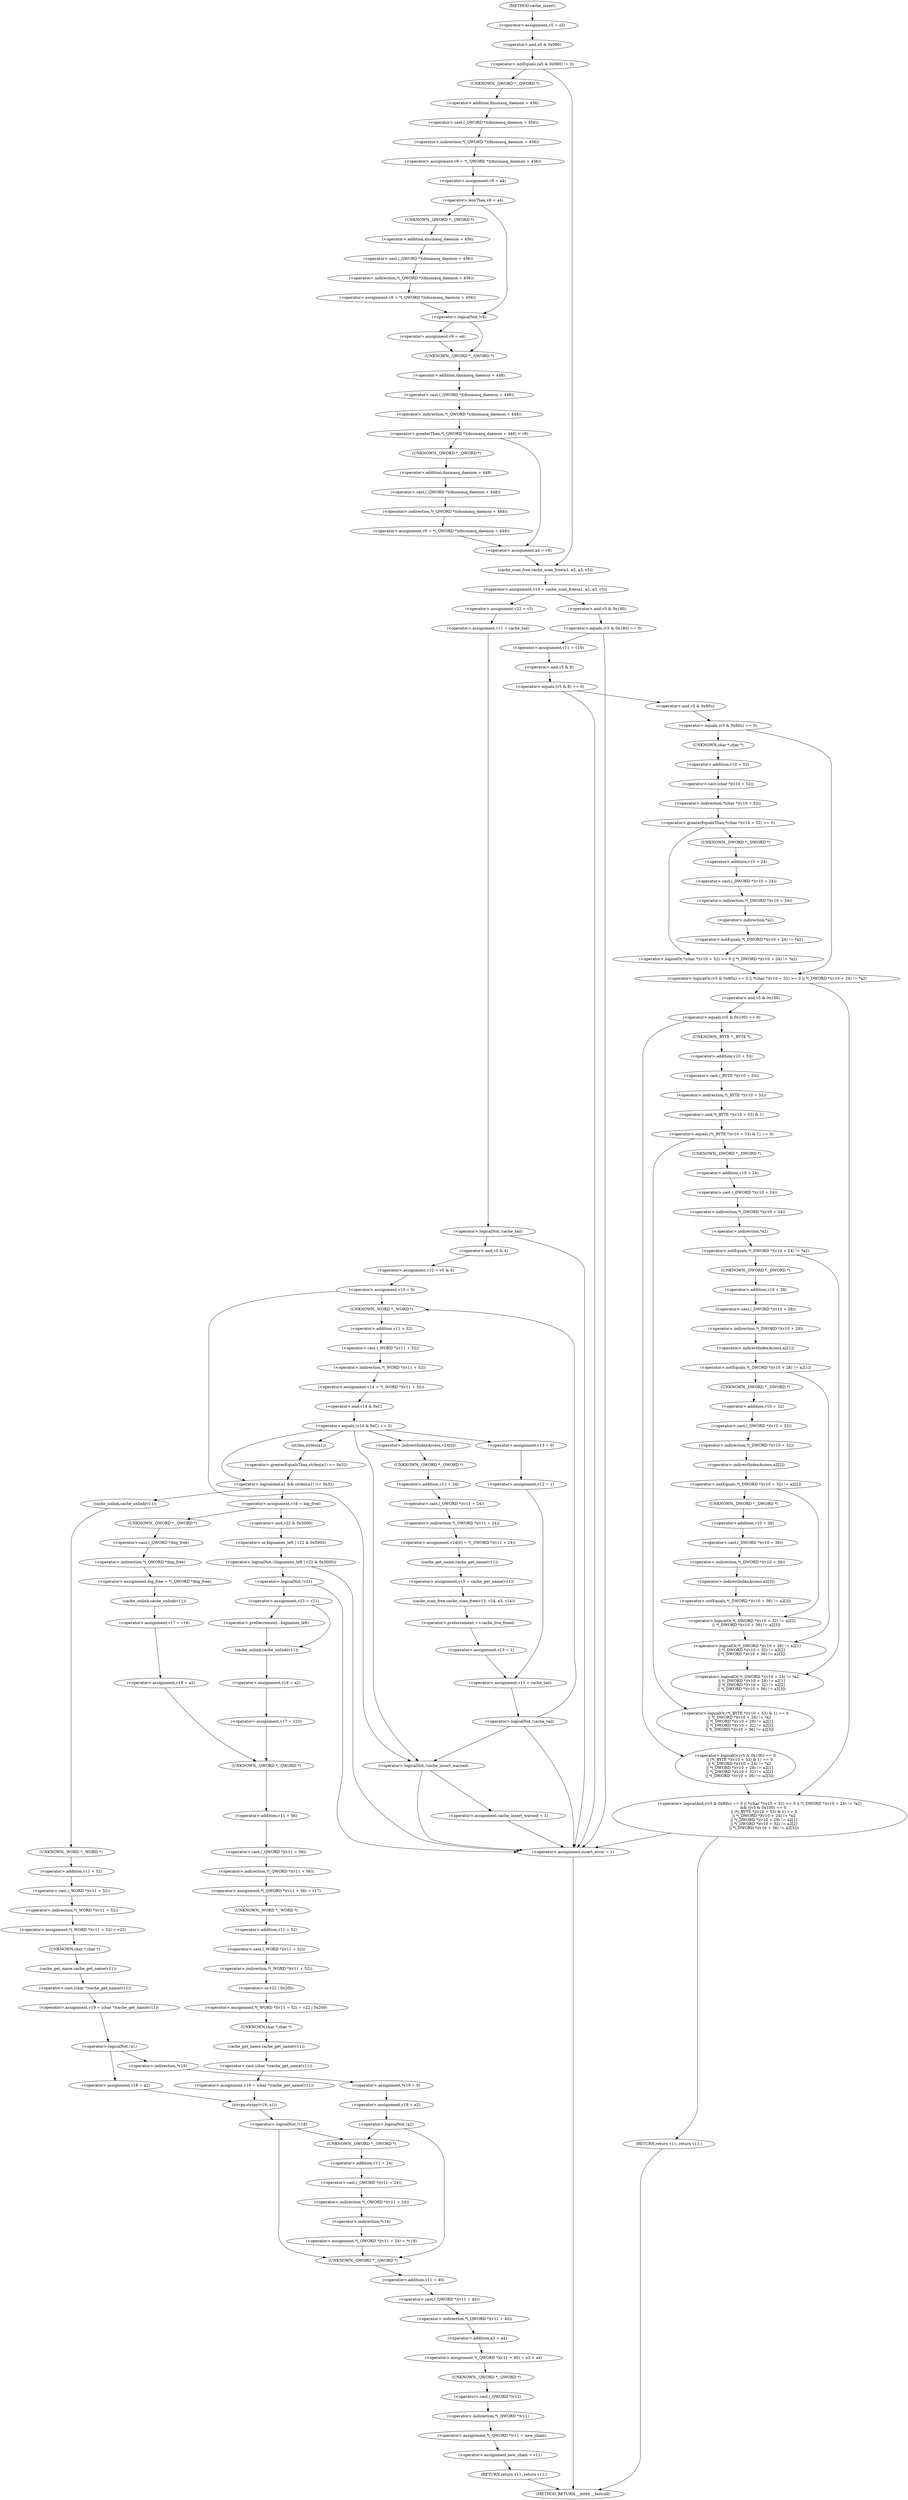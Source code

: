 digraph cache_insert {  
"1000142" [label = "(<operator>.assignment,v5 = a5)" ]
"1000146" [label = "(<operator>.notEquals,(a5 & 0x980) != 0)" ]
"1000147" [label = "(<operator>.and,a5 & 0x980)" ]
"1000152" [label = "(<operator>.assignment,v8 = *(_QWORD *)(dnsmasq_daemon + 456))" ]
"1000154" [label = "(<operator>.indirection,*(_QWORD *)(dnsmasq_daemon + 456))" ]
"1000155" [label = "(<operator>.cast,(_QWORD *)(dnsmasq_daemon + 456))" ]
"1000156" [label = "(UNKNOWN,_QWORD *,_QWORD *)" ]
"1000157" [label = "(<operator>.addition,dnsmasq_daemon + 456)" ]
"1000160" [label = "(<operator>.assignment,v9 = a4)" ]
"1000164" [label = "(<operator>.lessThan,v8 < a4)" ]
"1000167" [label = "(<operator>.assignment,v9 = *(_QWORD *)(dnsmasq_daemon + 456))" ]
"1000169" [label = "(<operator>.indirection,*(_QWORD *)(dnsmasq_daemon + 456))" ]
"1000170" [label = "(<operator>.cast,(_QWORD *)(dnsmasq_daemon + 456))" ]
"1000171" [label = "(UNKNOWN,_QWORD *,_QWORD *)" ]
"1000172" [label = "(<operator>.addition,dnsmasq_daemon + 456)" ]
"1000176" [label = "(<operator>.logicalNot,!v8)" ]
"1000178" [label = "(<operator>.assignment,v9 = a4)" ]
"1000182" [label = "(<operator>.greaterThan,*(_QWORD *)(dnsmasq_daemon + 448) > v9)" ]
"1000183" [label = "(<operator>.indirection,*(_QWORD *)(dnsmasq_daemon + 448))" ]
"1000184" [label = "(<operator>.cast,(_QWORD *)(dnsmasq_daemon + 448))" ]
"1000185" [label = "(UNKNOWN,_QWORD *,_QWORD *)" ]
"1000186" [label = "(<operator>.addition,dnsmasq_daemon + 448)" ]
"1000190" [label = "(<operator>.assignment,v9 = *(_QWORD *)(dnsmasq_daemon + 448))" ]
"1000192" [label = "(<operator>.indirection,*(_QWORD *)(dnsmasq_daemon + 448))" ]
"1000193" [label = "(<operator>.cast,(_QWORD *)(dnsmasq_daemon + 448))" ]
"1000194" [label = "(UNKNOWN,_QWORD *,_QWORD *)" ]
"1000195" [label = "(<operator>.addition,dnsmasq_daemon + 448)" ]
"1000198" [label = "(<operator>.assignment,a4 = v9)" ]
"1000204" [label = "(<operator>.assignment,v10 = cache_scan_free(a1, a2, a3, v5))" ]
"1000206" [label = "(cache_scan_free,cache_scan_free(a1, a2, a3, v5))" ]
"1000215" [label = "(<operator>.equals,(v5 & 0x180) == 0)" ]
"1000216" [label = "(<operator>.and,v5 & 0x180)" ]
"1000221" [label = "(<operator>.assignment,v11 = v10)" ]
"1000225" [label = "(<operator>.equals,(v5 & 8) == 0)" ]
"1000226" [label = "(<operator>.and,v5 & 8)" ]
"1000232" [label = "(<operator>.logicalAnd,((v5 & 0x80u) == 0 || *(char *)(v10 + 52) >= 0 || *(_DWORD *)(v10 + 24) != *a2)\n      && ((v5 & 0x100) == 0\n       || (*(_BYTE *)(v10 + 53) & 1) == 0\n       || *(_DWORD *)(v10 + 24) != *a2\n       || *(_DWORD *)(v10 + 28) != a2[1]\n       || *(_DWORD *)(v10 + 32) != a2[2]\n       || *(_DWORD *)(v10 + 36) != a2[3]))" ]
"1000233" [label = "(<operator>.logicalOr,(v5 & 0x80u) == 0 || *(char *)(v10 + 52) >= 0 || *(_DWORD *)(v10 + 24) != *a2)" ]
"1000234" [label = "(<operator>.equals,(v5 & 0x80u) == 0)" ]
"1000235" [label = "(<operator>.and,v5 & 0x80u)" ]
"1000239" [label = "(<operator>.logicalOr,*(char *)(v10 + 52) >= 0 || *(_DWORD *)(v10 + 24) != *a2)" ]
"1000240" [label = "(<operator>.greaterEqualsThan,*(char *)(v10 + 52) >= 0)" ]
"1000241" [label = "(<operator>.indirection,*(char *)(v10 + 52))" ]
"1000242" [label = "(<operator>.cast,(char *)(v10 + 52))" ]
"1000243" [label = "(UNKNOWN,char *,char *)" ]
"1000244" [label = "(<operator>.addition,v10 + 52)" ]
"1000248" [label = "(<operator>.notEquals,*(_DWORD *)(v10 + 24) != *a2)" ]
"1000249" [label = "(<operator>.indirection,*(_DWORD *)(v10 + 24))" ]
"1000250" [label = "(<operator>.cast,(_DWORD *)(v10 + 24))" ]
"1000251" [label = "(UNKNOWN,_DWORD *,_DWORD *)" ]
"1000252" [label = "(<operator>.addition,v10 + 24)" ]
"1000255" [label = "(<operator>.indirection,*a2)" ]
"1000257" [label = "(<operator>.logicalOr,(v5 & 0x100) == 0\n       || (*(_BYTE *)(v10 + 53) & 1) == 0\n       || *(_DWORD *)(v10 + 24) != *a2\n       || *(_DWORD *)(v10 + 28) != a2[1]\n       || *(_DWORD *)(v10 + 32) != a2[2]\n       || *(_DWORD *)(v10 + 36) != a2[3])" ]
"1000258" [label = "(<operator>.equals,(v5 & 0x100) == 0)" ]
"1000259" [label = "(<operator>.and,v5 & 0x100)" ]
"1000263" [label = "(<operator>.logicalOr,(*(_BYTE *)(v10 + 53) & 1) == 0\n       || *(_DWORD *)(v10 + 24) != *a2\n       || *(_DWORD *)(v10 + 28) != a2[1]\n       || *(_DWORD *)(v10 + 32) != a2[2]\n       || *(_DWORD *)(v10 + 36) != a2[3])" ]
"1000264" [label = "(<operator>.equals,(*(_BYTE *)(v10 + 53) & 1) == 0)" ]
"1000265" [label = "(<operator>.and,*(_BYTE *)(v10 + 53) & 1)" ]
"1000266" [label = "(<operator>.indirection,*(_BYTE *)(v10 + 53))" ]
"1000267" [label = "(<operator>.cast,(_BYTE *)(v10 + 53))" ]
"1000268" [label = "(UNKNOWN,_BYTE *,_BYTE *)" ]
"1000269" [label = "(<operator>.addition,v10 + 53)" ]
"1000274" [label = "(<operator>.logicalOr,*(_DWORD *)(v10 + 24) != *a2\n       || *(_DWORD *)(v10 + 28) != a2[1]\n       || *(_DWORD *)(v10 + 32) != a2[2]\n       || *(_DWORD *)(v10 + 36) != a2[3])" ]
"1000275" [label = "(<operator>.notEquals,*(_DWORD *)(v10 + 24) != *a2)" ]
"1000276" [label = "(<operator>.indirection,*(_DWORD *)(v10 + 24))" ]
"1000277" [label = "(<operator>.cast,(_DWORD *)(v10 + 24))" ]
"1000278" [label = "(UNKNOWN,_DWORD *,_DWORD *)" ]
"1000279" [label = "(<operator>.addition,v10 + 24)" ]
"1000282" [label = "(<operator>.indirection,*a2)" ]
"1000284" [label = "(<operator>.logicalOr,*(_DWORD *)(v10 + 28) != a2[1]\n       || *(_DWORD *)(v10 + 32) != a2[2]\n       || *(_DWORD *)(v10 + 36) != a2[3])" ]
"1000285" [label = "(<operator>.notEquals,*(_DWORD *)(v10 + 28) != a2[1])" ]
"1000286" [label = "(<operator>.indirection,*(_DWORD *)(v10 + 28))" ]
"1000287" [label = "(<operator>.cast,(_DWORD *)(v10 + 28))" ]
"1000288" [label = "(UNKNOWN,_DWORD *,_DWORD *)" ]
"1000289" [label = "(<operator>.addition,v10 + 28)" ]
"1000292" [label = "(<operator>.indirectIndexAccess,a2[1])" ]
"1000295" [label = "(<operator>.logicalOr,*(_DWORD *)(v10 + 32) != a2[2]\n       || *(_DWORD *)(v10 + 36) != a2[3])" ]
"1000296" [label = "(<operator>.notEquals,*(_DWORD *)(v10 + 32) != a2[2])" ]
"1000297" [label = "(<operator>.indirection,*(_DWORD *)(v10 + 32))" ]
"1000298" [label = "(<operator>.cast,(_DWORD *)(v10 + 32))" ]
"1000299" [label = "(UNKNOWN,_DWORD *,_DWORD *)" ]
"1000300" [label = "(<operator>.addition,v10 + 32)" ]
"1000303" [label = "(<operator>.indirectIndexAccess,a2[2])" ]
"1000306" [label = "(<operator>.notEquals,*(_DWORD *)(v10 + 36) != a2[3])" ]
"1000307" [label = "(<operator>.indirection,*(_DWORD *)(v10 + 36))" ]
"1000308" [label = "(<operator>.cast,(_DWORD *)(v10 + 36))" ]
"1000309" [label = "(UNKNOWN,_DWORD *,_DWORD *)" ]
"1000310" [label = "(<operator>.addition,v10 + 36)" ]
"1000313" [label = "(<operator>.indirectIndexAccess,a2[3])" ]
"1000318" [label = "(RETURN,return v11;,return v11;)" ]
"1000320" [label = "(<operator>.assignment,v22 = v5)" ]
"1000323" [label = "(<operator>.assignment,v11 = cache_tail)" ]
"1000327" [label = "(<operator>.logicalNot,!cache_tail)" ]
"1000330" [label = "(<operator>.assignment,v12 = v5 & 4)" ]
"1000332" [label = "(<operator>.and,v5 & 4)" ]
"1000335" [label = "(<operator>.assignment,v13 = 0)" ]
"1000341" [label = "(<operator>.assignment,v14 = *(_WORD *)(v11 + 52))" ]
"1000343" [label = "(<operator>.indirection,*(_WORD *)(v11 + 52))" ]
"1000344" [label = "(<operator>.cast,(_WORD *)(v11 + 52))" ]
"1000345" [label = "(UNKNOWN,_WORD *,_WORD *)" ]
"1000346" [label = "(<operator>.addition,v11 + 52)" ]
"1000350" [label = "(<operator>.equals,(v14 & 0xC) == 0)" ]
"1000351" [label = "(<operator>.and,v14 & 0xC)" ]
"1000357" [label = "(<operator>.logicalAnd,a1 && strlen(a1) >= 0x32)" ]
"1000359" [label = "(<operator>.greaterEqualsThan,strlen(a1) >= 0x32)" ]
"1000360" [label = "(strlen,strlen(a1))" ]
"1000364" [label = "(<operator>.assignment,v16 = big_free)" ]
"1000370" [label = "(<operator>.assignment,big_free = *(_QWORD *)big_free)" ]
"1000372" [label = "(<operator>.indirection,*(_QWORD *)big_free)" ]
"1000373" [label = "(<operator>.cast,(_QWORD *)big_free)" ]
"1000374" [label = "(UNKNOWN,_QWORD *,_QWORD *)" ]
"1000376" [label = "(cache_unlink,cache_unlink(v11))" ]
"1000378" [label = "(<operator>.assignment,v17 = v16)" ]
"1000381" [label = "(<operator>.assignment,v18 = a2)" ]
"1000387" [label = "(<operator>.logicalNot,!(bignames_left | v22 & 0x5000))" ]
"1000388" [label = "(<operator>.or,bignames_left | v22 & 0x5000)" ]
"1000390" [label = "(<operator>.and,v22 & 0x5000)" ]
"1000395" [label = "(<operator>.logicalNot,!v21)" ]
"1000398" [label = "(<operator>.assignment,v23 = v21)" ]
"1000403" [label = "(<operator>.preDecrement,--bignames_left)" ]
"1000405" [label = "(cache_unlink,cache_unlink(v11))" ]
"1000407" [label = "(<operator>.assignment,v18 = a2)" ]
"1000410" [label = "(<operator>.assignment,v17 = v23)" ]
"1000413" [label = "(<operator>.assignment,*(_QWORD *)(v11 + 56) = v17)" ]
"1000414" [label = "(<operator>.indirection,*(_QWORD *)(v11 + 56))" ]
"1000415" [label = "(<operator>.cast,(_QWORD *)(v11 + 56))" ]
"1000416" [label = "(UNKNOWN,_QWORD *,_QWORD *)" ]
"1000417" [label = "(<operator>.addition,v11 + 56)" ]
"1000421" [label = "(<operator>.assignment,*(_WORD *)(v11 + 52) = v22 | 0x200)" ]
"1000422" [label = "(<operator>.indirection,*(_WORD *)(v11 + 52))" ]
"1000423" [label = "(<operator>.cast,(_WORD *)(v11 + 52))" ]
"1000424" [label = "(UNKNOWN,_WORD *,_WORD *)" ]
"1000425" [label = "(<operator>.addition,v11 + 52)" ]
"1000428" [label = "(<operator>.or,v22 | 0x200)" ]
"1000431" [label = "(<operator>.assignment,v19 = (char *)cache_get_name(v11))" ]
"1000433" [label = "(<operator>.cast,(char *)cache_get_name(v11))" ]
"1000434" [label = "(UNKNOWN,char *,char *)" ]
"1000435" [label = "(cache_get_name,cache_get_name(v11))" ]
"1000439" [label = "(cache_unlink,cache_unlink(v11))" ]
"1000441" [label = "(<operator>.assignment,*(_WORD *)(v11 + 52) = v22)" ]
"1000442" [label = "(<operator>.indirection,*(_WORD *)(v11 + 52))" ]
"1000443" [label = "(<operator>.cast,(_WORD *)(v11 + 52))" ]
"1000444" [label = "(UNKNOWN,_WORD *,_WORD *)" ]
"1000445" [label = "(<operator>.addition,v11 + 52)" ]
"1000449" [label = "(<operator>.assignment,v19 = (char *)cache_get_name(v11))" ]
"1000451" [label = "(<operator>.cast,(char *)cache_get_name(v11))" ]
"1000452" [label = "(UNKNOWN,char *,char *)" ]
"1000453" [label = "(cache_get_name,cache_get_name(v11))" ]
"1000456" [label = "(<operator>.logicalNot,!a1)" ]
"1000459" [label = "(<operator>.assignment,*v19 = 0)" ]
"1000460" [label = "(<operator>.indirection,*v19)" ]
"1000463" [label = "(<operator>.assignment,v18 = a2)" ]
"1000467" [label = "(<operator>.logicalNot,!a2)" ]
"1000471" [label = "(<operator>.assignment,v18 = a2)" ]
"1000474" [label = "(strcpy,strcpy(v19, a1))" ]
"1000478" [label = "(<operator>.logicalNot,!v18)" ]
"1000482" [label = "(<operator>.assignment,*(_QWORD *)(v11 + 40) = a3 + a4)" ]
"1000483" [label = "(<operator>.indirection,*(_QWORD *)(v11 + 40))" ]
"1000484" [label = "(<operator>.cast,(_QWORD *)(v11 + 40))" ]
"1000485" [label = "(UNKNOWN,_QWORD *,_QWORD *)" ]
"1000486" [label = "(<operator>.addition,v11 + 40)" ]
"1000489" [label = "(<operator>.addition,a3 + a4)" ]
"1000492" [label = "(<operator>.assignment,*(_QWORD *)v11 = new_chain)" ]
"1000493" [label = "(<operator>.indirection,*(_QWORD *)v11)" ]
"1000494" [label = "(<operator>.cast,(_QWORD *)v11)" ]
"1000495" [label = "(UNKNOWN,_QWORD *,_QWORD *)" ]
"1000498" [label = "(<operator>.assignment,new_chain = v11)" ]
"1000501" [label = "(RETURN,return v11;,return v11;)" ]
"1000504" [label = "(<operator>.assignment,*(_OWORD *)(v11 + 24) = *v18)" ]
"1000505" [label = "(<operator>.indirection,*(_OWORD *)(v11 + 24))" ]
"1000506" [label = "(<operator>.cast,(_OWORD *)(v11 + 24))" ]
"1000507" [label = "(UNKNOWN,_OWORD *,_OWORD *)" ]
"1000508" [label = "(<operator>.addition,v11 + 24)" ]
"1000511" [label = "(<operator>.indirection,*v18)" ]
"1000520" [label = "(<operator>.assignment,v24[0] = *(_OWORD *)(v11 + 24))" ]
"1000521" [label = "(<operator>.indirectIndexAccess,v24[0])" ]
"1000524" [label = "(<operator>.indirection,*(_OWORD *)(v11 + 24))" ]
"1000525" [label = "(<operator>.cast,(_OWORD *)(v11 + 24))" ]
"1000526" [label = "(UNKNOWN,_OWORD *,_OWORD *)" ]
"1000527" [label = "(<operator>.addition,v11 + 24)" ]
"1000530" [label = "(<operator>.assignment,v15 = cache_get_name(v11))" ]
"1000532" [label = "(cache_get_name,cache_get_name(v11))" ]
"1000534" [label = "(cache_scan_free,cache_scan_free(v15, v24, a3, v14))" ]
"1000539" [label = "(<operator>.preIncrement,++cache_live_freed)" ]
"1000541" [label = "(<operator>.assignment,v13 = 1)" ]
"1000546" [label = "(<operator>.assignment,v13 = 0)" ]
"1000549" [label = "(<operator>.assignment,v12 = 1)" ]
"1000552" [label = "(<operator>.assignment,v11 = cache_tail)" ]
"1000556" [label = "(<operator>.logicalNot,!cache_tail)" ]
"1000560" [label = "(<operator>.logicalNot,!cache_insert_warned)" ]
"1000563" [label = "(<operator>.assignment,cache_insert_warned = 1)" ]
"1000567" [label = "(<operator>.assignment,insert_error = 1)" ]
"1000118" [label = "(METHOD,cache_insert)" ]
"1000571" [label = "(METHOD_RETURN,__int64 __fastcall)" ]
  "1000142" -> "1000147" 
  "1000146" -> "1000156" 
  "1000146" -> "1000206" 
  "1000147" -> "1000146" 
  "1000152" -> "1000160" 
  "1000154" -> "1000152" 
  "1000155" -> "1000154" 
  "1000156" -> "1000157" 
  "1000157" -> "1000155" 
  "1000160" -> "1000164" 
  "1000164" -> "1000171" 
  "1000164" -> "1000176" 
  "1000167" -> "1000176" 
  "1000169" -> "1000167" 
  "1000170" -> "1000169" 
  "1000171" -> "1000172" 
  "1000172" -> "1000170" 
  "1000176" -> "1000185" 
  "1000176" -> "1000178" 
  "1000178" -> "1000185" 
  "1000182" -> "1000194" 
  "1000182" -> "1000198" 
  "1000183" -> "1000182" 
  "1000184" -> "1000183" 
  "1000185" -> "1000186" 
  "1000186" -> "1000184" 
  "1000190" -> "1000198" 
  "1000192" -> "1000190" 
  "1000193" -> "1000192" 
  "1000194" -> "1000195" 
  "1000195" -> "1000193" 
  "1000198" -> "1000206" 
  "1000204" -> "1000216" 
  "1000204" -> "1000320" 
  "1000206" -> "1000204" 
  "1000215" -> "1000567" 
  "1000215" -> "1000221" 
  "1000216" -> "1000215" 
  "1000221" -> "1000226" 
  "1000225" -> "1000567" 
  "1000225" -> "1000235" 
  "1000226" -> "1000225" 
  "1000232" -> "1000567" 
  "1000232" -> "1000318" 
  "1000233" -> "1000232" 
  "1000233" -> "1000259" 
  "1000234" -> "1000243" 
  "1000234" -> "1000233" 
  "1000235" -> "1000234" 
  "1000239" -> "1000233" 
  "1000240" -> "1000251" 
  "1000240" -> "1000239" 
  "1000241" -> "1000240" 
  "1000242" -> "1000241" 
  "1000243" -> "1000244" 
  "1000244" -> "1000242" 
  "1000248" -> "1000239" 
  "1000249" -> "1000255" 
  "1000250" -> "1000249" 
  "1000251" -> "1000252" 
  "1000252" -> "1000250" 
  "1000255" -> "1000248" 
  "1000257" -> "1000232" 
  "1000258" -> "1000268" 
  "1000258" -> "1000257" 
  "1000259" -> "1000258" 
  "1000263" -> "1000257" 
  "1000264" -> "1000278" 
  "1000264" -> "1000263" 
  "1000265" -> "1000264" 
  "1000266" -> "1000265" 
  "1000267" -> "1000266" 
  "1000268" -> "1000269" 
  "1000269" -> "1000267" 
  "1000274" -> "1000263" 
  "1000275" -> "1000288" 
  "1000275" -> "1000274" 
  "1000276" -> "1000282" 
  "1000277" -> "1000276" 
  "1000278" -> "1000279" 
  "1000279" -> "1000277" 
  "1000282" -> "1000275" 
  "1000284" -> "1000274" 
  "1000285" -> "1000299" 
  "1000285" -> "1000284" 
  "1000286" -> "1000292" 
  "1000287" -> "1000286" 
  "1000288" -> "1000289" 
  "1000289" -> "1000287" 
  "1000292" -> "1000285" 
  "1000295" -> "1000284" 
  "1000296" -> "1000309" 
  "1000296" -> "1000295" 
  "1000297" -> "1000303" 
  "1000298" -> "1000297" 
  "1000299" -> "1000300" 
  "1000300" -> "1000298" 
  "1000303" -> "1000296" 
  "1000306" -> "1000295" 
  "1000307" -> "1000313" 
  "1000308" -> "1000307" 
  "1000309" -> "1000310" 
  "1000310" -> "1000308" 
  "1000313" -> "1000306" 
  "1000318" -> "1000571" 
  "1000320" -> "1000323" 
  "1000323" -> "1000327" 
  "1000327" -> "1000567" 
  "1000327" -> "1000332" 
  "1000330" -> "1000335" 
  "1000332" -> "1000330" 
  "1000335" -> "1000345" 
  "1000335" -> "1000560" 
  "1000341" -> "1000351" 
  "1000343" -> "1000341" 
  "1000344" -> "1000343" 
  "1000345" -> "1000346" 
  "1000346" -> "1000344" 
  "1000350" -> "1000357" 
  "1000350" -> "1000360" 
  "1000350" -> "1000560" 
  "1000350" -> "1000521" 
  "1000350" -> "1000546" 
  "1000351" -> "1000350" 
  "1000357" -> "1000364" 
  "1000357" -> "1000439" 
  "1000359" -> "1000357" 
  "1000360" -> "1000359" 
  "1000364" -> "1000374" 
  "1000364" -> "1000390" 
  "1000370" -> "1000376" 
  "1000372" -> "1000370" 
  "1000373" -> "1000372" 
  "1000374" -> "1000373" 
  "1000376" -> "1000378" 
  "1000378" -> "1000381" 
  "1000381" -> "1000416" 
  "1000387" -> "1000567" 
  "1000387" -> "1000395" 
  "1000388" -> "1000387" 
  "1000390" -> "1000388" 
  "1000395" -> "1000567" 
  "1000395" -> "1000398" 
  "1000398" -> "1000403" 
  "1000398" -> "1000405" 
  "1000403" -> "1000405" 
  "1000405" -> "1000407" 
  "1000407" -> "1000410" 
  "1000410" -> "1000416" 
  "1000413" -> "1000424" 
  "1000414" -> "1000413" 
  "1000415" -> "1000414" 
  "1000416" -> "1000417" 
  "1000417" -> "1000415" 
  "1000421" -> "1000434" 
  "1000422" -> "1000428" 
  "1000423" -> "1000422" 
  "1000424" -> "1000425" 
  "1000425" -> "1000423" 
  "1000428" -> "1000421" 
  "1000431" -> "1000474" 
  "1000433" -> "1000431" 
  "1000434" -> "1000435" 
  "1000435" -> "1000433" 
  "1000439" -> "1000444" 
  "1000441" -> "1000452" 
  "1000442" -> "1000441" 
  "1000443" -> "1000442" 
  "1000444" -> "1000445" 
  "1000445" -> "1000443" 
  "1000449" -> "1000456" 
  "1000451" -> "1000449" 
  "1000452" -> "1000453" 
  "1000453" -> "1000451" 
  "1000456" -> "1000460" 
  "1000456" -> "1000471" 
  "1000459" -> "1000463" 
  "1000460" -> "1000459" 
  "1000463" -> "1000467" 
  "1000467" -> "1000485" 
  "1000467" -> "1000507" 
  "1000471" -> "1000474" 
  "1000474" -> "1000478" 
  "1000478" -> "1000485" 
  "1000478" -> "1000507" 
  "1000482" -> "1000495" 
  "1000483" -> "1000489" 
  "1000484" -> "1000483" 
  "1000485" -> "1000486" 
  "1000486" -> "1000484" 
  "1000489" -> "1000482" 
  "1000492" -> "1000498" 
  "1000493" -> "1000492" 
  "1000494" -> "1000493" 
  "1000495" -> "1000494" 
  "1000498" -> "1000501" 
  "1000501" -> "1000571" 
  "1000504" -> "1000485" 
  "1000505" -> "1000511" 
  "1000506" -> "1000505" 
  "1000507" -> "1000508" 
  "1000508" -> "1000506" 
  "1000511" -> "1000504" 
  "1000520" -> "1000532" 
  "1000521" -> "1000526" 
  "1000524" -> "1000520" 
  "1000525" -> "1000524" 
  "1000526" -> "1000527" 
  "1000527" -> "1000525" 
  "1000530" -> "1000534" 
  "1000532" -> "1000530" 
  "1000534" -> "1000539" 
  "1000539" -> "1000541" 
  "1000541" -> "1000552" 
  "1000546" -> "1000549" 
  "1000549" -> "1000552" 
  "1000552" -> "1000556" 
  "1000556" -> "1000345" 
  "1000556" -> "1000560" 
  "1000556" -> "1000567" 
  "1000560" -> "1000563" 
  "1000560" -> "1000567" 
  "1000563" -> "1000567" 
  "1000567" -> "1000571" 
  "1000118" -> "1000142" 
}
